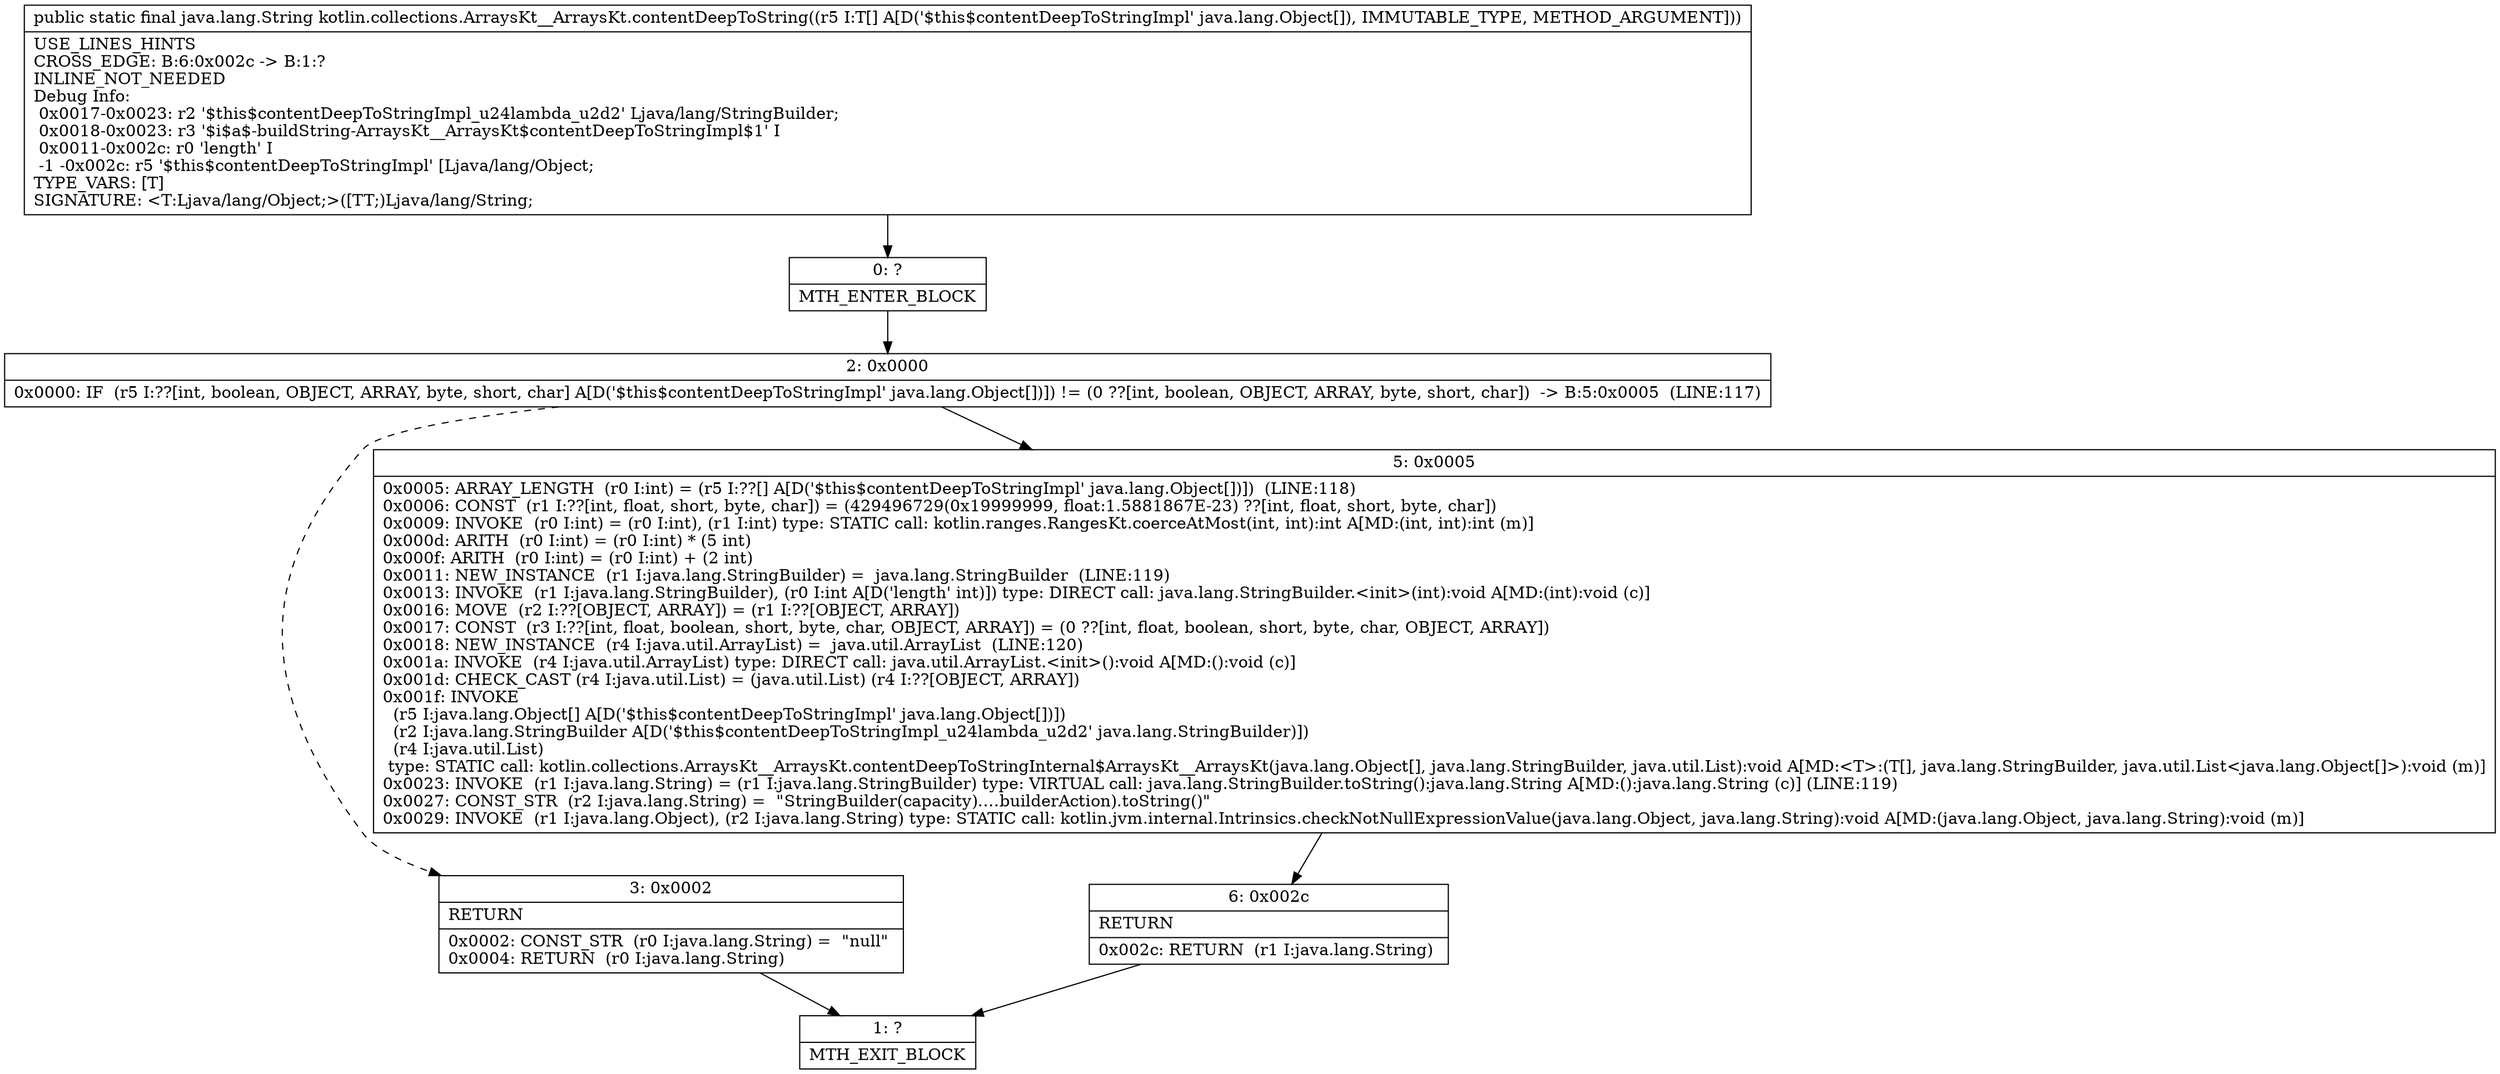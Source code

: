 digraph "CFG forkotlin.collections.ArraysKt__ArraysKt.contentDeepToString([Ljava\/lang\/Object;)Ljava\/lang\/String;" {
Node_0 [shape=record,label="{0\:\ ?|MTH_ENTER_BLOCK\l}"];
Node_2 [shape=record,label="{2\:\ 0x0000|0x0000: IF  (r5 I:??[int, boolean, OBJECT, ARRAY, byte, short, char] A[D('$this$contentDeepToStringImpl' java.lang.Object[])]) != (0 ??[int, boolean, OBJECT, ARRAY, byte, short, char])  \-\> B:5:0x0005  (LINE:117)\l}"];
Node_3 [shape=record,label="{3\:\ 0x0002|RETURN\l|0x0002: CONST_STR  (r0 I:java.lang.String) =  \"null\" \l0x0004: RETURN  (r0 I:java.lang.String) \l}"];
Node_1 [shape=record,label="{1\:\ ?|MTH_EXIT_BLOCK\l}"];
Node_5 [shape=record,label="{5\:\ 0x0005|0x0005: ARRAY_LENGTH  (r0 I:int) = (r5 I:??[] A[D('$this$contentDeepToStringImpl' java.lang.Object[])])  (LINE:118)\l0x0006: CONST  (r1 I:??[int, float, short, byte, char]) = (429496729(0x19999999, float:1.5881867E\-23) ??[int, float, short, byte, char]) \l0x0009: INVOKE  (r0 I:int) = (r0 I:int), (r1 I:int) type: STATIC call: kotlin.ranges.RangesKt.coerceAtMost(int, int):int A[MD:(int, int):int (m)]\l0x000d: ARITH  (r0 I:int) = (r0 I:int) * (5 int) \l0x000f: ARITH  (r0 I:int) = (r0 I:int) + (2 int) \l0x0011: NEW_INSTANCE  (r1 I:java.lang.StringBuilder) =  java.lang.StringBuilder  (LINE:119)\l0x0013: INVOKE  (r1 I:java.lang.StringBuilder), (r0 I:int A[D('length' int)]) type: DIRECT call: java.lang.StringBuilder.\<init\>(int):void A[MD:(int):void (c)]\l0x0016: MOVE  (r2 I:??[OBJECT, ARRAY]) = (r1 I:??[OBJECT, ARRAY]) \l0x0017: CONST  (r3 I:??[int, float, boolean, short, byte, char, OBJECT, ARRAY]) = (0 ??[int, float, boolean, short, byte, char, OBJECT, ARRAY]) \l0x0018: NEW_INSTANCE  (r4 I:java.util.ArrayList) =  java.util.ArrayList  (LINE:120)\l0x001a: INVOKE  (r4 I:java.util.ArrayList) type: DIRECT call: java.util.ArrayList.\<init\>():void A[MD:():void (c)]\l0x001d: CHECK_CAST (r4 I:java.util.List) = (java.util.List) (r4 I:??[OBJECT, ARRAY]) \l0x001f: INVOKE  \l  (r5 I:java.lang.Object[] A[D('$this$contentDeepToStringImpl' java.lang.Object[])])\l  (r2 I:java.lang.StringBuilder A[D('$this$contentDeepToStringImpl_u24lambda_u2d2' java.lang.StringBuilder)])\l  (r4 I:java.util.List)\l type: STATIC call: kotlin.collections.ArraysKt__ArraysKt.contentDeepToStringInternal$ArraysKt__ArraysKt(java.lang.Object[], java.lang.StringBuilder, java.util.List):void A[MD:\<T\>:(T[], java.lang.StringBuilder, java.util.List\<java.lang.Object[]\>):void (m)]\l0x0023: INVOKE  (r1 I:java.lang.String) = (r1 I:java.lang.StringBuilder) type: VIRTUAL call: java.lang.StringBuilder.toString():java.lang.String A[MD:():java.lang.String (c)] (LINE:119)\l0x0027: CONST_STR  (r2 I:java.lang.String) =  \"StringBuilder(capacity).…builderAction).toString()\" \l0x0029: INVOKE  (r1 I:java.lang.Object), (r2 I:java.lang.String) type: STATIC call: kotlin.jvm.internal.Intrinsics.checkNotNullExpressionValue(java.lang.Object, java.lang.String):void A[MD:(java.lang.Object, java.lang.String):void (m)]\l}"];
Node_6 [shape=record,label="{6\:\ 0x002c|RETURN\l|0x002c: RETURN  (r1 I:java.lang.String) \l}"];
MethodNode[shape=record,label="{public static final java.lang.String kotlin.collections.ArraysKt__ArraysKt.contentDeepToString((r5 I:T[] A[D('$this$contentDeepToStringImpl' java.lang.Object[]), IMMUTABLE_TYPE, METHOD_ARGUMENT]))  | USE_LINES_HINTS\lCROSS_EDGE: B:6:0x002c \-\> B:1:?\lINLINE_NOT_NEEDED\lDebug Info:\l  0x0017\-0x0023: r2 '$this$contentDeepToStringImpl_u24lambda_u2d2' Ljava\/lang\/StringBuilder;\l  0x0018\-0x0023: r3 '$i$a$\-buildString\-ArraysKt__ArraysKt$contentDeepToStringImpl$1' I\l  0x0011\-0x002c: r0 'length' I\l  \-1 \-0x002c: r5 '$this$contentDeepToStringImpl' [Ljava\/lang\/Object;\lTYPE_VARS: [T]\lSIGNATURE: \<T:Ljava\/lang\/Object;\>([TT;)Ljava\/lang\/String;\l}"];
MethodNode -> Node_0;Node_0 -> Node_2;
Node_2 -> Node_3[style=dashed];
Node_2 -> Node_5;
Node_3 -> Node_1;
Node_5 -> Node_6;
Node_6 -> Node_1;
}

